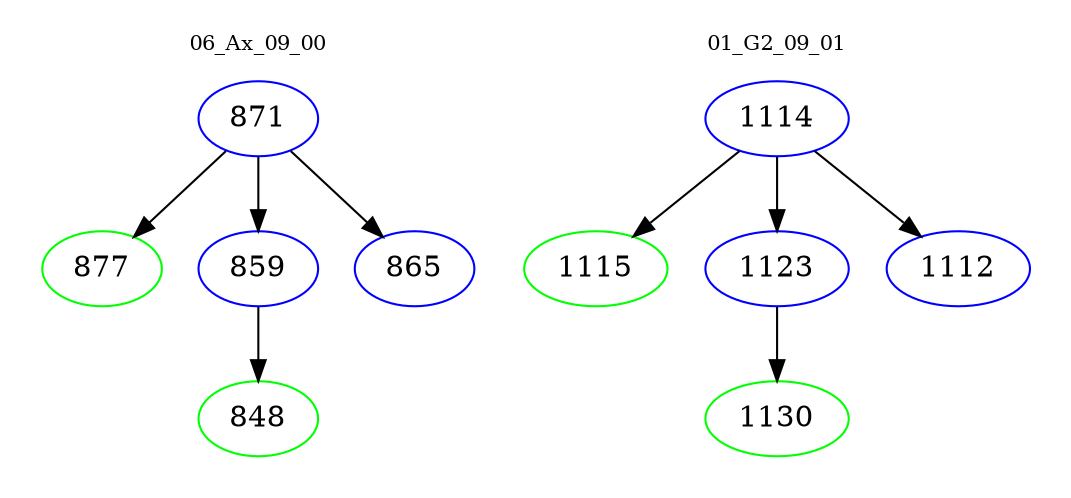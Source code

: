 digraph{
subgraph cluster_0 {
color = white
label = "06_Ax_09_00";
fontsize=10;
T0_871 [label="871", color="blue"]
T0_871 -> T0_877 [color="black"]
T0_877 [label="877", color="green"]
T0_871 -> T0_859 [color="black"]
T0_859 [label="859", color="blue"]
T0_859 -> T0_848 [color="black"]
T0_848 [label="848", color="green"]
T0_871 -> T0_865 [color="black"]
T0_865 [label="865", color="blue"]
}
subgraph cluster_1 {
color = white
label = "01_G2_09_01";
fontsize=10;
T1_1114 [label="1114", color="blue"]
T1_1114 -> T1_1115 [color="black"]
T1_1115 [label="1115", color="green"]
T1_1114 -> T1_1123 [color="black"]
T1_1123 [label="1123", color="blue"]
T1_1123 -> T1_1130 [color="black"]
T1_1130 [label="1130", color="green"]
T1_1114 -> T1_1112 [color="black"]
T1_1112 [label="1112", color="blue"]
}
}
